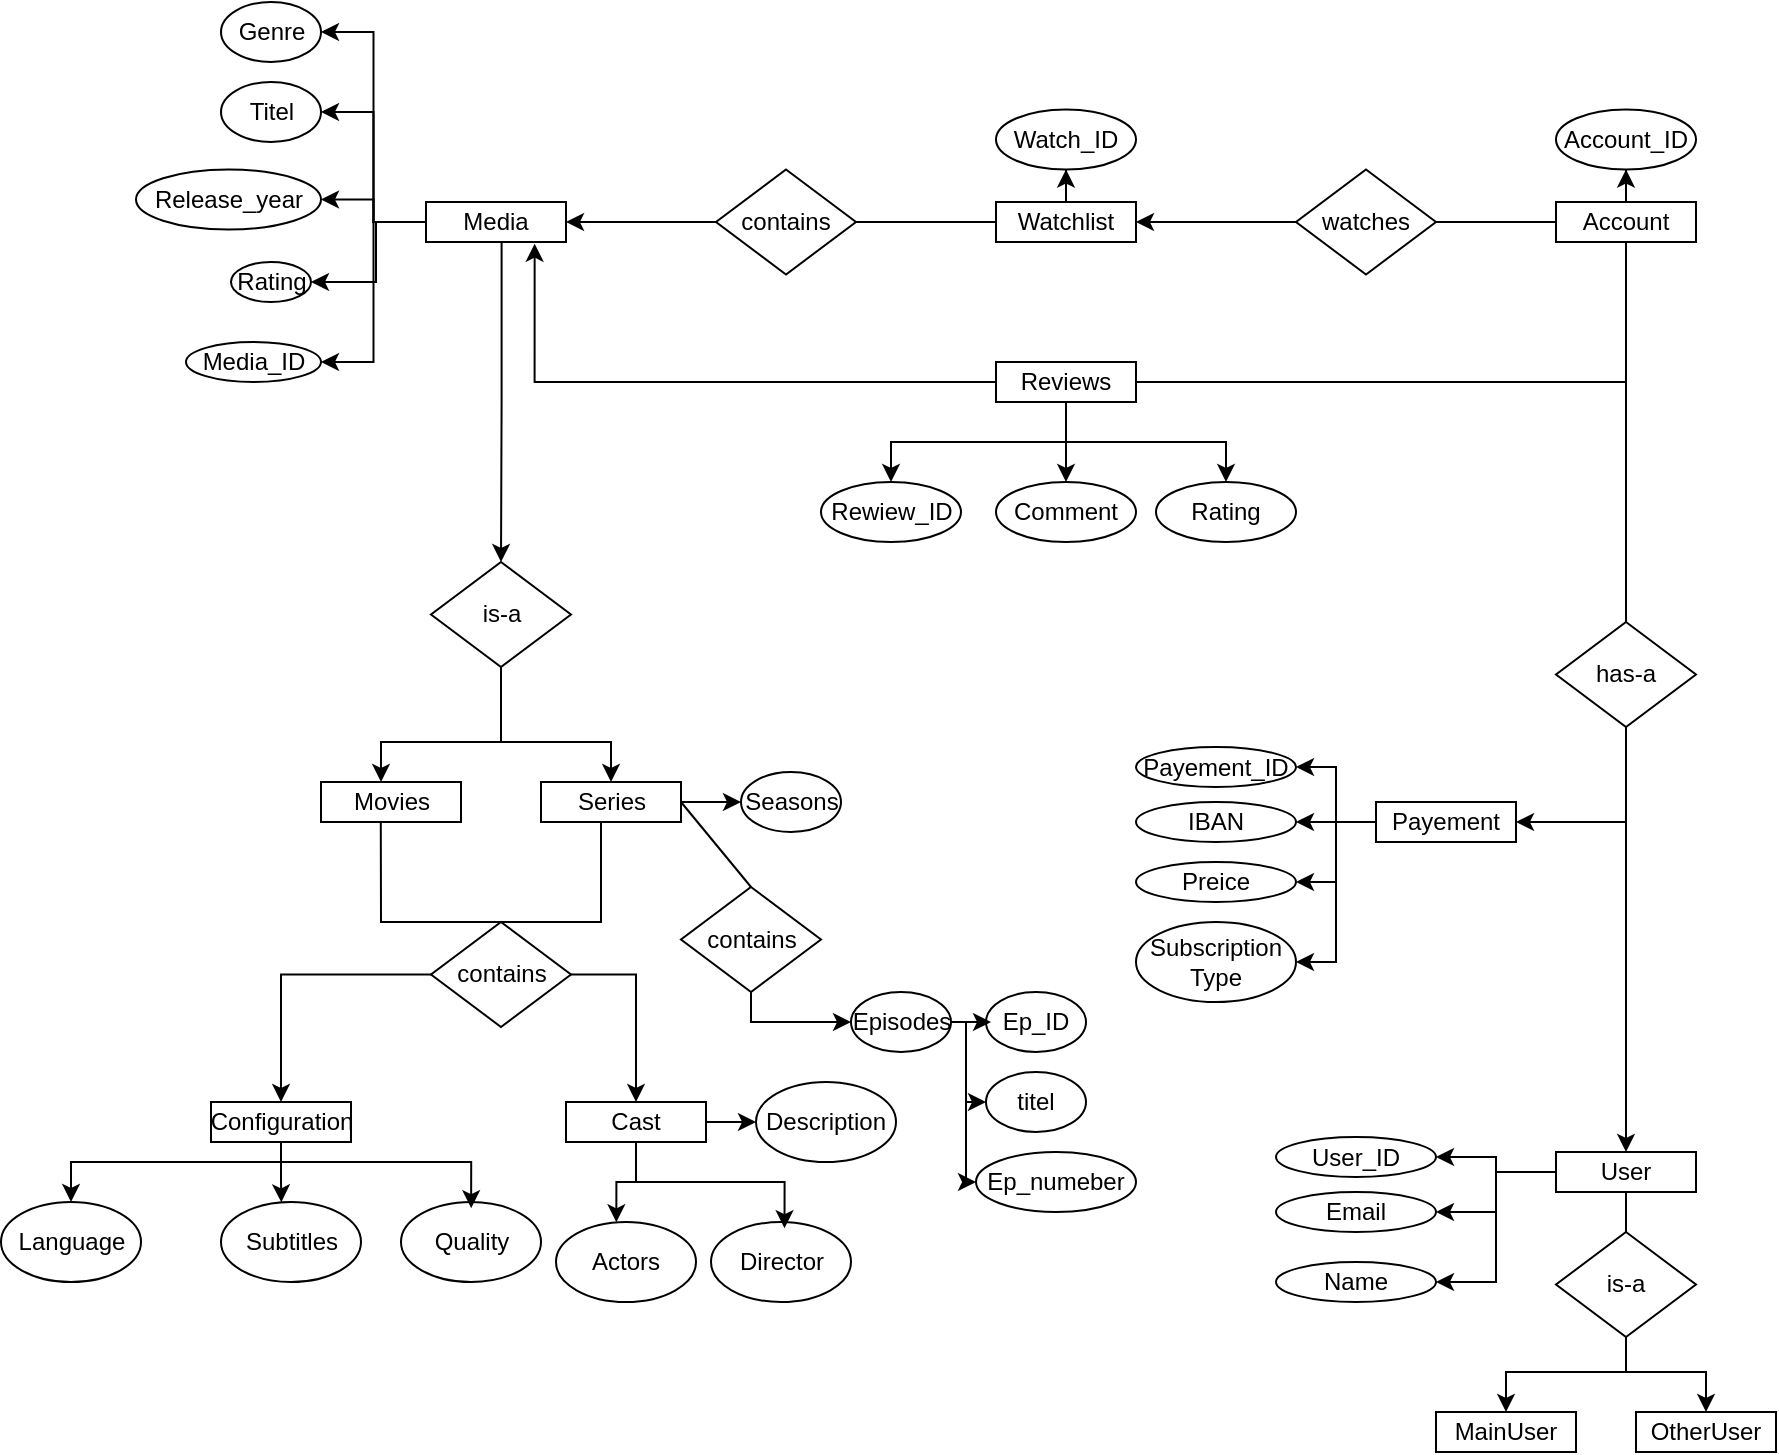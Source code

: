 <mxfile version="24.8.2">
  <diagram id="R2lEEEUBdFMjLlhIrx00" name="Page-1">
    <mxGraphModel dx="2256" dy="626" grid="1" gridSize="10" guides="1" tooltips="1" connect="1" arrows="1" fold="1" page="1" pageScale="1" pageWidth="850" pageHeight="1100" math="0" shadow="0" extFonts="Permanent Marker^https://fonts.googleapis.com/css?family=Permanent+Marker">
      <root>
        <mxCell id="0" />
        <mxCell id="1" parent="0" />
        <mxCell id="ododw7PFCaRmxLRYY1u6-10" style="edgeStyle=orthogonalEdgeStyle;rounded=0;orthogonalLoop=1;jettySize=auto;html=1;exitX=0.54;exitY=1.007;exitDx=0;exitDy=0;entryX=0.5;entryY=0;entryDx=0;entryDy=0;exitPerimeter=0;" parent="1" source="ododw7PFCaRmxLRYY1u6-1" target="ododw7PFCaRmxLRYY1u6-3" edge="1">
          <mxGeometry relative="1" as="geometry">
            <mxPoint x="199.931" y="130.069" as="targetPoint" />
            <Array as="points">
              <mxPoint x="203" y="210" />
              <mxPoint x="203" y="210" />
            </Array>
          </mxGeometry>
        </mxCell>
        <mxCell id="ododw7PFCaRmxLRYY1u6-12" style="edgeStyle=orthogonalEdgeStyle;rounded=0;orthogonalLoop=1;jettySize=auto;html=1;entryX=1;entryY=0.5;entryDx=0;entryDy=0;" parent="1" source="ododw7PFCaRmxLRYY1u6-1" target="ododw7PFCaRmxLRYY1u6-11" edge="1">
          <mxGeometry relative="1" as="geometry" />
        </mxCell>
        <mxCell id="4snv_okNcYrmUUYU0laY-4" style="edgeStyle=orthogonalEdgeStyle;rounded=0;orthogonalLoop=1;jettySize=auto;html=1;entryX=1;entryY=0.5;entryDx=0;entryDy=0;" parent="1" source="ododw7PFCaRmxLRYY1u6-1" target="4snv_okNcYrmUUYU0laY-1" edge="1">
          <mxGeometry relative="1" as="geometry" />
        </mxCell>
        <mxCell id="4snv_okNcYrmUUYU0laY-5" style="edgeStyle=orthogonalEdgeStyle;rounded=0;orthogonalLoop=1;jettySize=auto;html=1;entryX=1;entryY=0.5;entryDx=0;entryDy=0;" parent="1" source="ododw7PFCaRmxLRYY1u6-1" target="4snv_okNcYrmUUYU0laY-2" edge="1">
          <mxGeometry relative="1" as="geometry" />
        </mxCell>
        <mxCell id="4snv_okNcYrmUUYU0laY-6" style="edgeStyle=orthogonalEdgeStyle;rounded=0;orthogonalLoop=1;jettySize=auto;html=1;entryX=1;entryY=0.5;entryDx=0;entryDy=0;" parent="1" source="ododw7PFCaRmxLRYY1u6-1" target="4snv_okNcYrmUUYU0laY-3" edge="1">
          <mxGeometry relative="1" as="geometry">
            <Array as="points">
              <mxPoint x="140" y="120" />
              <mxPoint x="140" y="150" />
            </Array>
          </mxGeometry>
        </mxCell>
        <mxCell id="hUXYa30MEbC2z9Zw8lrh-1" style="edgeStyle=orthogonalEdgeStyle;rounded=0;orthogonalLoop=1;jettySize=auto;html=1;entryX=1;entryY=0.5;entryDx=0;entryDy=0;" edge="1" parent="1" source="ododw7PFCaRmxLRYY1u6-1" target="ododw7PFCaRmxLRYY1u6-14">
          <mxGeometry relative="1" as="geometry" />
        </mxCell>
        <mxCell id="ododw7PFCaRmxLRYY1u6-1" value="Media" style="rounded=0;whiteSpace=wrap;html=1;" parent="1" vertex="1">
          <mxGeometry x="165" y="110" width="70" height="20" as="geometry" />
        </mxCell>
        <mxCell id="ododw7PFCaRmxLRYY1u6-2" value="Movies" style="rounded=0;whiteSpace=wrap;html=1;" parent="1" vertex="1">
          <mxGeometry x="112.5" y="400" width="70" height="20" as="geometry" />
        </mxCell>
        <mxCell id="ododw7PFCaRmxLRYY1u6-5" style="edgeStyle=orthogonalEdgeStyle;rounded=0;orthogonalLoop=1;jettySize=auto;html=1;exitX=0.5;exitY=1;exitDx=0;exitDy=0;" parent="1" source="ododw7PFCaRmxLRYY1u6-3" target="ododw7PFCaRmxLRYY1u6-2" edge="1">
          <mxGeometry relative="1" as="geometry">
            <Array as="points">
              <mxPoint x="202.5" y="380" />
              <mxPoint x="142.5" y="380" />
            </Array>
          </mxGeometry>
        </mxCell>
        <mxCell id="ododw7PFCaRmxLRYY1u6-8" style="edgeStyle=orthogonalEdgeStyle;rounded=0;orthogonalLoop=1;jettySize=auto;html=1;entryX=0.5;entryY=0;entryDx=0;entryDy=0;" parent="1" source="ododw7PFCaRmxLRYY1u6-3" target="ododw7PFCaRmxLRYY1u6-6" edge="1">
          <mxGeometry relative="1" as="geometry">
            <Array as="points">
              <mxPoint x="202.5" y="380" />
              <mxPoint x="257.5" y="380" />
            </Array>
          </mxGeometry>
        </mxCell>
        <mxCell id="ododw7PFCaRmxLRYY1u6-3" value="is-a" style="rhombus;whiteSpace=wrap;html=1;" parent="1" vertex="1">
          <mxGeometry x="167.5" y="290" width="70" height="52.5" as="geometry" />
        </mxCell>
        <mxCell id="ododw7PFCaRmxLRYY1u6-25" style="edgeStyle=orthogonalEdgeStyle;rounded=0;orthogonalLoop=1;jettySize=auto;html=1;entryX=0;entryY=0.5;entryDx=0;entryDy=0;" parent="1" source="ododw7PFCaRmxLRYY1u6-6" target="ododw7PFCaRmxLRYY1u6-21" edge="1">
          <mxGeometry relative="1" as="geometry" />
        </mxCell>
        <mxCell id="ododw7PFCaRmxLRYY1u6-6" value="Series" style="rounded=0;whiteSpace=wrap;html=1;" parent="1" vertex="1">
          <mxGeometry x="222.5" y="400" width="70" height="20" as="geometry" />
        </mxCell>
        <mxCell id="ododw7PFCaRmxLRYY1u6-11" value="Genre" style="ellipse;whiteSpace=wrap;html=1;" parent="1" vertex="1">
          <mxGeometry x="62.5" y="10" width="50" height="30" as="geometry" />
        </mxCell>
        <mxCell id="ododw7PFCaRmxLRYY1u6-14" value="Media_ID" style="ellipse;whiteSpace=wrap;html=1;" parent="1" vertex="1">
          <mxGeometry x="45" y="180" width="67.5" height="20" as="geometry" />
        </mxCell>
        <mxCell id="ododw7PFCaRmxLRYY1u6-21" value="Seasons" style="ellipse;whiteSpace=wrap;html=1;" parent="1" vertex="1">
          <mxGeometry x="322.5" y="395" width="50" height="30" as="geometry" />
        </mxCell>
        <mxCell id="xL0sxVGsgrSIJqUNKnKU-6" style="edgeStyle=orthogonalEdgeStyle;rounded=0;orthogonalLoop=1;jettySize=auto;html=1;entryX=0;entryY=0.5;entryDx=0;entryDy=0;" parent="1" source="ododw7PFCaRmxLRYY1u6-23" target="xL0sxVGsgrSIJqUNKnKU-3" edge="1">
          <mxGeometry relative="1" as="geometry">
            <Array as="points">
              <mxPoint x="435" y="520" />
              <mxPoint x="435" y="560" />
            </Array>
          </mxGeometry>
        </mxCell>
        <mxCell id="xL0sxVGsgrSIJqUNKnKU-7" style="edgeStyle=orthogonalEdgeStyle;rounded=0;orthogonalLoop=1;jettySize=auto;html=1;entryX=0;entryY=0.5;entryDx=0;entryDy=0;" parent="1" source="ododw7PFCaRmxLRYY1u6-23" target="xL0sxVGsgrSIJqUNKnKU-4" edge="1">
          <mxGeometry relative="1" as="geometry">
            <Array as="points">
              <mxPoint x="435" y="520" />
            </Array>
          </mxGeometry>
        </mxCell>
        <mxCell id="ododw7PFCaRmxLRYY1u6-23" value="Episodes" style="ellipse;whiteSpace=wrap;html=1;" parent="1" vertex="1">
          <mxGeometry x="377.5" y="505" width="50" height="30" as="geometry" />
        </mxCell>
        <mxCell id="ododw7PFCaRmxLRYY1u6-37" style="edgeStyle=orthogonalEdgeStyle;rounded=0;orthogonalLoop=1;jettySize=auto;html=1;entryX=0.5;entryY=0;entryDx=0;entryDy=0;" parent="1" source="ododw7PFCaRmxLRYY1u6-27" target="ododw7PFCaRmxLRYY1u6-34" edge="1">
          <mxGeometry relative="1" as="geometry">
            <Array as="points">
              <mxPoint x="92.5" y="590" />
              <mxPoint x="-12.5" y="590" />
            </Array>
          </mxGeometry>
        </mxCell>
        <mxCell id="ododw7PFCaRmxLRYY1u6-27" value="Configuration" style="rounded=0;whiteSpace=wrap;html=1;" parent="1" vertex="1">
          <mxGeometry x="57.5" y="560" width="70" height="20" as="geometry" />
        </mxCell>
        <mxCell id="ododw7PFCaRmxLRYY1u6-33" style="edgeStyle=orthogonalEdgeStyle;rounded=0;orthogonalLoop=1;jettySize=auto;html=1;entryX=0.5;entryY=0;entryDx=0;entryDy=0;" parent="1" source="ododw7PFCaRmxLRYY1u6-28" target="ododw7PFCaRmxLRYY1u6-27" edge="1">
          <mxGeometry relative="1" as="geometry" />
        </mxCell>
        <mxCell id="ododw7PFCaRmxLRYY1u6-28" value="contains" style="rhombus;whiteSpace=wrap;html=1;" parent="1" vertex="1">
          <mxGeometry x="167.5" y="470" width="70" height="52.5" as="geometry" />
        </mxCell>
        <mxCell id="ododw7PFCaRmxLRYY1u6-31" value="" style="endArrow=none;html=1;rounded=0;entryX=0.427;entryY=1.006;entryDx=0;entryDy=0;entryPerimeter=0;exitX=0.5;exitY=0;exitDx=0;exitDy=0;" parent="1" source="ododw7PFCaRmxLRYY1u6-28" target="ododw7PFCaRmxLRYY1u6-2" edge="1">
          <mxGeometry width="50" height="50" relative="1" as="geometry">
            <mxPoint x="222.5" y="520" as="sourcePoint" />
            <mxPoint x="252.5" y="470" as="targetPoint" />
            <Array as="points">
              <mxPoint x="142.5" y="470" />
            </Array>
          </mxGeometry>
        </mxCell>
        <mxCell id="ododw7PFCaRmxLRYY1u6-32" value="" style="endArrow=none;html=1;rounded=0;" parent="1" edge="1">
          <mxGeometry width="50" height="50" relative="1" as="geometry">
            <mxPoint x="202.5" y="470" as="sourcePoint" />
            <mxPoint x="252.5" y="420" as="targetPoint" />
            <Array as="points">
              <mxPoint x="252.5" y="470" />
            </Array>
          </mxGeometry>
        </mxCell>
        <mxCell id="ododw7PFCaRmxLRYY1u6-34" value="Language" style="ellipse;whiteSpace=wrap;html=1;" parent="1" vertex="1">
          <mxGeometry x="-47.5" y="610" width="70" height="40" as="geometry" />
        </mxCell>
        <mxCell id="ododw7PFCaRmxLRYY1u6-35" value="Subtitles&lt;span style=&quot;color: rgba(0, 0, 0, 0); font-family: monospace; font-size: 0px; text-align: start; text-wrap: nowrap;&quot;&gt;%3CmxGraphModel%3E%3Croot%3E%3CmxCell%20id%3D%220%22%2F%3E%3CmxCell%20id%3D%221%22%20parent%3D%220%22%2F%3E%3CmxCell%20id%3D%222%22%20value%3D%22Language%22%20style%3D%22ellipse%3BwhiteSpace%3Dwrap%3Bhtml%3D1%3B%22%20vertex%3D%221%22%20parent%3D%221%22%3E%3CmxGeometry%20x%3D%2260%22%20y%3D%22480%22%20width%3D%2270%22%20height%3D%2240%22%20as%3D%22geometry%22%2F%3E%3C%2FmxCell%3E%3C%2Froot%3E%3C%2FmxGraphModel%3E&lt;/span&gt;" style="ellipse;whiteSpace=wrap;html=1;" parent="1" vertex="1">
          <mxGeometry x="62.5" y="610" width="70" height="40" as="geometry" />
        </mxCell>
        <mxCell id="ododw7PFCaRmxLRYY1u6-36" value="Quality" style="ellipse;whiteSpace=wrap;html=1;" parent="1" vertex="1">
          <mxGeometry x="152.5" y="610" width="70" height="40" as="geometry" />
        </mxCell>
        <mxCell id="ododw7PFCaRmxLRYY1u6-38" style="edgeStyle=orthogonalEdgeStyle;rounded=0;orthogonalLoop=1;jettySize=auto;html=1;entryX=0.431;entryY=0.004;entryDx=0;entryDy=0;entryPerimeter=0;" parent="1" source="ododw7PFCaRmxLRYY1u6-27" target="ododw7PFCaRmxLRYY1u6-35" edge="1">
          <mxGeometry relative="1" as="geometry">
            <Array as="points" />
          </mxGeometry>
        </mxCell>
        <mxCell id="ododw7PFCaRmxLRYY1u6-39" style="edgeStyle=orthogonalEdgeStyle;rounded=0;orthogonalLoop=1;jettySize=auto;html=1;entryX=0.501;entryY=0.077;entryDx=0;entryDy=0;entryPerimeter=0;" parent="1" source="ododw7PFCaRmxLRYY1u6-27" target="ododw7PFCaRmxLRYY1u6-36" edge="1">
          <mxGeometry relative="1" as="geometry">
            <Array as="points">
              <mxPoint x="92.5" y="590" />
              <mxPoint x="187.5" y="590" />
            </Array>
          </mxGeometry>
        </mxCell>
        <mxCell id="ododw7PFCaRmxLRYY1u6-79" style="edgeStyle=orthogonalEdgeStyle;rounded=0;orthogonalLoop=1;jettySize=auto;html=1;entryX=0.5;entryY=1;entryDx=0;entryDy=0;" parent="1" source="ododw7PFCaRmxLRYY1u6-40" target="ododw7PFCaRmxLRYY1u6-77" edge="1">
          <mxGeometry relative="1" as="geometry" />
        </mxCell>
        <mxCell id="ododw7PFCaRmxLRYY1u6-40" value="Watchlist" style="rounded=0;whiteSpace=wrap;html=1;" parent="1" vertex="1">
          <mxGeometry x="450" y="110" width="70" height="20" as="geometry" />
        </mxCell>
        <mxCell id="ododw7PFCaRmxLRYY1u6-43" style="edgeStyle=orthogonalEdgeStyle;rounded=0;orthogonalLoop=1;jettySize=auto;html=1;entryX=1;entryY=0.5;entryDx=0;entryDy=0;" parent="1" source="ododw7PFCaRmxLRYY1u6-41" target="ododw7PFCaRmxLRYY1u6-1" edge="1">
          <mxGeometry relative="1" as="geometry" />
        </mxCell>
        <mxCell id="ododw7PFCaRmxLRYY1u6-41" value="contains" style="rhombus;whiteSpace=wrap;html=1;" parent="1" vertex="1">
          <mxGeometry x="310" y="93.75" width="70" height="52.5" as="geometry" />
        </mxCell>
        <mxCell id="ododw7PFCaRmxLRYY1u6-42" value="" style="endArrow=none;html=1;rounded=0;entryX=0;entryY=0.5;entryDx=0;entryDy=0;exitX=1;exitY=0.5;exitDx=0;exitDy=0;" parent="1" source="ododw7PFCaRmxLRYY1u6-41" target="ododw7PFCaRmxLRYY1u6-40" edge="1">
          <mxGeometry width="50" height="50" relative="1" as="geometry">
            <mxPoint x="390" y="210" as="sourcePoint" />
            <mxPoint x="440" y="160" as="targetPoint" />
          </mxGeometry>
        </mxCell>
        <mxCell id="ododw7PFCaRmxLRYY1u6-69" style="edgeStyle=orthogonalEdgeStyle;rounded=0;orthogonalLoop=1;jettySize=auto;html=1;entryX=1;entryY=0.5;entryDx=0;entryDy=0;" parent="1" source="ododw7PFCaRmxLRYY1u6-45" target="ododw7PFCaRmxLRYY1u6-40" edge="1">
          <mxGeometry relative="1" as="geometry" />
        </mxCell>
        <mxCell id="ododw7PFCaRmxLRYY1u6-45" value="watches" style="rhombus;whiteSpace=wrap;html=1;" parent="1" vertex="1">
          <mxGeometry x="600" y="93.75" width="70" height="52.5" as="geometry" />
        </mxCell>
        <mxCell id="ododw7PFCaRmxLRYY1u6-81" style="edgeStyle=orthogonalEdgeStyle;rounded=0;orthogonalLoop=1;jettySize=auto;html=1;entryX=0.5;entryY=1;entryDx=0;entryDy=0;" parent="1" source="ododw7PFCaRmxLRYY1u6-46" target="ododw7PFCaRmxLRYY1u6-80" edge="1">
          <mxGeometry relative="1" as="geometry" />
        </mxCell>
        <mxCell id="ododw7PFCaRmxLRYY1u6-46" value="Account" style="rounded=0;whiteSpace=wrap;html=1;" parent="1" vertex="1">
          <mxGeometry x="730" y="110" width="70" height="20" as="geometry" />
        </mxCell>
        <mxCell id="ododw7PFCaRmxLRYY1u6-53" style="edgeStyle=orthogonalEdgeStyle;rounded=0;orthogonalLoop=1;jettySize=auto;html=1;entryX=1;entryY=0.5;entryDx=0;entryDy=0;" parent="1" source="ododw7PFCaRmxLRYY1u6-47" target="ododw7PFCaRmxLRYY1u6-48" edge="1">
          <mxGeometry relative="1" as="geometry">
            <Array as="points">
              <mxPoint x="765" y="420" />
            </Array>
          </mxGeometry>
        </mxCell>
        <mxCell id="ododw7PFCaRmxLRYY1u6-59" style="edgeStyle=orthogonalEdgeStyle;rounded=0;orthogonalLoop=1;jettySize=auto;html=1;entryX=0.5;entryY=0;entryDx=0;entryDy=0;" parent="1" source="ododw7PFCaRmxLRYY1u6-47" target="ododw7PFCaRmxLRYY1u6-58" edge="1">
          <mxGeometry relative="1" as="geometry" />
        </mxCell>
        <mxCell id="ododw7PFCaRmxLRYY1u6-47" value="has-a" style="rhombus;whiteSpace=wrap;html=1;" parent="1" vertex="1">
          <mxGeometry x="730" y="320" width="70" height="52.5" as="geometry" />
        </mxCell>
        <mxCell id="ododw7PFCaRmxLRYY1u6-54" style="edgeStyle=orthogonalEdgeStyle;rounded=0;orthogonalLoop=1;jettySize=auto;html=1;entryX=1;entryY=0.5;entryDx=0;entryDy=0;" parent="1" source="ododw7PFCaRmxLRYY1u6-48" target="ododw7PFCaRmxLRYY1u6-50" edge="1">
          <mxGeometry relative="1" as="geometry" />
        </mxCell>
        <mxCell id="ododw7PFCaRmxLRYY1u6-56" style="edgeStyle=orthogonalEdgeStyle;rounded=0;orthogonalLoop=1;jettySize=auto;html=1;entryX=1;entryY=0.5;entryDx=0;entryDy=0;" parent="1" source="ododw7PFCaRmxLRYY1u6-48" target="ododw7PFCaRmxLRYY1u6-52" edge="1">
          <mxGeometry relative="1" as="geometry" />
        </mxCell>
        <mxCell id="ododw7PFCaRmxLRYY1u6-76" style="edgeStyle=orthogonalEdgeStyle;rounded=0;orthogonalLoop=1;jettySize=auto;html=1;entryX=1;entryY=0.5;entryDx=0;entryDy=0;" parent="1" source="ododw7PFCaRmxLRYY1u6-48" target="ododw7PFCaRmxLRYY1u6-73" edge="1">
          <mxGeometry relative="1" as="geometry" />
        </mxCell>
        <mxCell id="ododw7PFCaRmxLRYY1u6-48" value="Payement" style="rounded=0;whiteSpace=wrap;html=1;" parent="1" vertex="1">
          <mxGeometry x="640" y="410" width="70" height="20" as="geometry" />
        </mxCell>
        <mxCell id="ododw7PFCaRmxLRYY1u6-50" value="Payement_ID" style="ellipse;whiteSpace=wrap;html=1;" parent="1" vertex="1">
          <mxGeometry x="520" y="382.5" width="80" height="20" as="geometry" />
        </mxCell>
        <mxCell id="ododw7PFCaRmxLRYY1u6-51" value="IBAN" style="ellipse;whiteSpace=wrap;html=1;" parent="1" vertex="1">
          <mxGeometry x="520" y="410" width="80" height="20" as="geometry" />
        </mxCell>
        <mxCell id="ododw7PFCaRmxLRYY1u6-52" value="Preice" style="ellipse;whiteSpace=wrap;html=1;" parent="1" vertex="1">
          <mxGeometry x="520" y="440" width="80" height="20" as="geometry" />
        </mxCell>
        <mxCell id="ododw7PFCaRmxLRYY1u6-55" style="edgeStyle=orthogonalEdgeStyle;rounded=0;orthogonalLoop=1;jettySize=auto;html=1;entryX=1;entryY=0.5;entryDx=0;entryDy=0;" parent="1" source="ododw7PFCaRmxLRYY1u6-48" target="ododw7PFCaRmxLRYY1u6-51" edge="1">
          <mxGeometry relative="1" as="geometry">
            <Array as="points">
              <mxPoint x="610" y="420" />
              <mxPoint x="610" y="420" />
            </Array>
          </mxGeometry>
        </mxCell>
        <mxCell id="ododw7PFCaRmxLRYY1u6-74" style="edgeStyle=orthogonalEdgeStyle;rounded=0;orthogonalLoop=1;jettySize=auto;html=1;entryX=1;entryY=0.5;entryDx=0;entryDy=0;" parent="1" source="ododw7PFCaRmxLRYY1u6-58" target="ododw7PFCaRmxLRYY1u6-71" edge="1">
          <mxGeometry relative="1" as="geometry" />
        </mxCell>
        <mxCell id="ododw7PFCaRmxLRYY1u6-75" style="edgeStyle=orthogonalEdgeStyle;rounded=0;orthogonalLoop=1;jettySize=auto;html=1;entryX=1;entryY=0.5;entryDx=0;entryDy=0;" parent="1" source="ododw7PFCaRmxLRYY1u6-58" target="ododw7PFCaRmxLRYY1u6-72" edge="1">
          <mxGeometry relative="1" as="geometry" />
        </mxCell>
        <mxCell id="4snv_okNcYrmUUYU0laY-9" style="edgeStyle=orthogonalEdgeStyle;rounded=0;orthogonalLoop=1;jettySize=auto;html=1;entryX=1;entryY=0.5;entryDx=0;entryDy=0;" parent="1" source="ododw7PFCaRmxLRYY1u6-58" target="4snv_okNcYrmUUYU0laY-8" edge="1">
          <mxGeometry relative="1" as="geometry" />
        </mxCell>
        <mxCell id="ododw7PFCaRmxLRYY1u6-58" value="User" style="rounded=0;whiteSpace=wrap;html=1;" parent="1" vertex="1">
          <mxGeometry x="730" y="585" width="70" height="20" as="geometry" />
        </mxCell>
        <mxCell id="ododw7PFCaRmxLRYY1u6-66" style="edgeStyle=orthogonalEdgeStyle;rounded=0;orthogonalLoop=1;jettySize=auto;html=1;entryX=0.5;entryY=0;entryDx=0;entryDy=0;" parent="1" source="ododw7PFCaRmxLRYY1u6-60" target="ododw7PFCaRmxLRYY1u6-62" edge="1">
          <mxGeometry relative="1" as="geometry">
            <Array as="points">
              <mxPoint x="765" y="695" />
              <mxPoint x="705" y="695" />
            </Array>
          </mxGeometry>
        </mxCell>
        <mxCell id="ododw7PFCaRmxLRYY1u6-67" style="edgeStyle=orthogonalEdgeStyle;rounded=0;orthogonalLoop=1;jettySize=auto;html=1;entryX=0.5;entryY=0;entryDx=0;entryDy=0;" parent="1" source="ododw7PFCaRmxLRYY1u6-60" target="ododw7PFCaRmxLRYY1u6-63" edge="1">
          <mxGeometry relative="1" as="geometry">
            <Array as="points">
              <mxPoint x="765" y="695" />
              <mxPoint x="805" y="695" />
            </Array>
          </mxGeometry>
        </mxCell>
        <mxCell id="ododw7PFCaRmxLRYY1u6-60" value="is-a" style="rhombus;whiteSpace=wrap;html=1;" parent="1" vertex="1">
          <mxGeometry x="730" y="625" width="70" height="52.5" as="geometry" />
        </mxCell>
        <mxCell id="ododw7PFCaRmxLRYY1u6-62" value="MainUser" style="rounded=0;whiteSpace=wrap;html=1;" parent="1" vertex="1">
          <mxGeometry x="670" y="715" width="70" height="20" as="geometry" />
        </mxCell>
        <mxCell id="ododw7PFCaRmxLRYY1u6-63" value="OtherUser" style="rounded=0;whiteSpace=wrap;html=1;" parent="1" vertex="1">
          <mxGeometry x="770" y="715" width="70" height="20" as="geometry" />
        </mxCell>
        <mxCell id="ododw7PFCaRmxLRYY1u6-65" value="" style="endArrow=none;html=1;rounded=0;entryX=0.5;entryY=1;entryDx=0;entryDy=0;exitX=0.5;exitY=0;exitDx=0;exitDy=0;" parent="1" source="ododw7PFCaRmxLRYY1u6-60" target="ododw7PFCaRmxLRYY1u6-58" edge="1">
          <mxGeometry width="50" height="50" relative="1" as="geometry">
            <mxPoint x="740" y="635" as="sourcePoint" />
            <mxPoint x="790" y="585" as="targetPoint" />
          </mxGeometry>
        </mxCell>
        <mxCell id="ododw7PFCaRmxLRYY1u6-68" value="" style="endArrow=none;html=1;rounded=0;entryX=0;entryY=0.5;entryDx=0;entryDy=0;exitX=1;exitY=0.5;exitDx=0;exitDy=0;" parent="1" source="ododw7PFCaRmxLRYY1u6-45" target="ododw7PFCaRmxLRYY1u6-46" edge="1">
          <mxGeometry width="50" height="50" relative="1" as="geometry">
            <mxPoint x="680" y="170" as="sourcePoint" />
            <mxPoint x="730" y="120" as="targetPoint" />
          </mxGeometry>
        </mxCell>
        <mxCell id="ododw7PFCaRmxLRYY1u6-70" value="" style="endArrow=none;html=1;rounded=0;entryX=0.5;entryY=1;entryDx=0;entryDy=0;exitX=0.5;exitY=0;exitDx=0;exitDy=0;" parent="1" source="ododw7PFCaRmxLRYY1u6-47" target="ododw7PFCaRmxLRYY1u6-46" edge="1">
          <mxGeometry width="50" height="50" relative="1" as="geometry">
            <mxPoint x="670" y="196.25" as="sourcePoint" />
            <mxPoint x="720" y="146.25" as="targetPoint" />
          </mxGeometry>
        </mxCell>
        <mxCell id="ododw7PFCaRmxLRYY1u6-71" value="User_ID" style="ellipse;whiteSpace=wrap;html=1;" parent="1" vertex="1">
          <mxGeometry x="590" y="577.5" width="80" height="20" as="geometry" />
        </mxCell>
        <mxCell id="ododw7PFCaRmxLRYY1u6-72" value="Email" style="ellipse;whiteSpace=wrap;html=1;" parent="1" vertex="1">
          <mxGeometry x="590" y="605" width="80" height="20" as="geometry" />
        </mxCell>
        <mxCell id="ododw7PFCaRmxLRYY1u6-73" value="Subscription&lt;div&gt;Type&lt;/div&gt;" style="ellipse;whiteSpace=wrap;html=1;" parent="1" vertex="1">
          <mxGeometry x="520" y="470" width="80" height="40" as="geometry" />
        </mxCell>
        <mxCell id="ododw7PFCaRmxLRYY1u6-77" value="Watch_ID" style="ellipse;whiteSpace=wrap;html=1;" parent="1" vertex="1">
          <mxGeometry x="450" y="63.75" width="70" height="30" as="geometry" />
        </mxCell>
        <mxCell id="ododw7PFCaRmxLRYY1u6-80" value="Account_ID" style="ellipse;whiteSpace=wrap;html=1;" parent="1" vertex="1">
          <mxGeometry x="730" y="63.75" width="70" height="30" as="geometry" />
        </mxCell>
        <mxCell id="ododw7PFCaRmxLRYY1u6-84" style="edgeStyle=orthogonalEdgeStyle;rounded=0;orthogonalLoop=1;jettySize=auto;html=1;entryX=0.776;entryY=1.042;entryDx=0;entryDy=0;entryPerimeter=0;" parent="1" source="ododw7PFCaRmxLRYY1u6-82" target="ododw7PFCaRmxLRYY1u6-1" edge="1">
          <mxGeometry relative="1" as="geometry" />
        </mxCell>
        <mxCell id="ododw7PFCaRmxLRYY1u6-88" style="edgeStyle=orthogonalEdgeStyle;rounded=0;orthogonalLoop=1;jettySize=auto;html=1;entryX=0.5;entryY=0;entryDx=0;entryDy=0;" parent="1" source="ododw7PFCaRmxLRYY1u6-82" target="ododw7PFCaRmxLRYY1u6-86" edge="1">
          <mxGeometry relative="1" as="geometry">
            <Array as="points">
              <mxPoint x="485" y="230" />
              <mxPoint x="398" y="230" />
            </Array>
          </mxGeometry>
        </mxCell>
        <mxCell id="ododw7PFCaRmxLRYY1u6-89" style="edgeStyle=orthogonalEdgeStyle;rounded=0;orthogonalLoop=1;jettySize=auto;html=1;entryX=0.5;entryY=0;entryDx=0;entryDy=0;" parent="1" source="ododw7PFCaRmxLRYY1u6-82" target="ododw7PFCaRmxLRYY1u6-85" edge="1">
          <mxGeometry relative="1" as="geometry" />
        </mxCell>
        <mxCell id="ododw7PFCaRmxLRYY1u6-82" value="Reviews" style="rounded=0;whiteSpace=wrap;html=1;" parent="1" vertex="1">
          <mxGeometry x="450" y="190" width="70" height="20" as="geometry" />
        </mxCell>
        <mxCell id="ododw7PFCaRmxLRYY1u6-83" value="" style="endArrow=none;html=1;rounded=0;exitX=1;exitY=0.5;exitDx=0;exitDy=0;entryX=0.5;entryY=1;entryDx=0;entryDy=0;" parent="1" source="ododw7PFCaRmxLRYY1u6-82" target="ododw7PFCaRmxLRYY1u6-46" edge="1">
          <mxGeometry width="50" height="50" relative="1" as="geometry">
            <mxPoint x="650" y="250" as="sourcePoint" />
            <mxPoint x="760" y="200" as="targetPoint" />
            <Array as="points">
              <mxPoint x="765" y="200" />
            </Array>
          </mxGeometry>
        </mxCell>
        <mxCell id="ododw7PFCaRmxLRYY1u6-85" value="Comment" style="ellipse;whiteSpace=wrap;html=1;" parent="1" vertex="1">
          <mxGeometry x="450" y="250" width="70" height="30" as="geometry" />
        </mxCell>
        <mxCell id="ododw7PFCaRmxLRYY1u6-86" value="Rewiew_ID" style="ellipse;whiteSpace=wrap;html=1;" parent="1" vertex="1">
          <mxGeometry x="362.5" y="250" width="70" height="30" as="geometry" />
        </mxCell>
        <mxCell id="ododw7PFCaRmxLRYY1u6-87" value="Rating" style="ellipse;whiteSpace=wrap;html=1;" parent="1" vertex="1">
          <mxGeometry x="530" y="250" width="70" height="30" as="geometry" />
        </mxCell>
        <mxCell id="ododw7PFCaRmxLRYY1u6-90" style="edgeStyle=orthogonalEdgeStyle;rounded=0;orthogonalLoop=1;jettySize=auto;html=1;entryX=0.5;entryY=0;entryDx=0;entryDy=0;" parent="1" source="ododw7PFCaRmxLRYY1u6-82" target="ododw7PFCaRmxLRYY1u6-87" edge="1">
          <mxGeometry relative="1" as="geometry">
            <Array as="points">
              <mxPoint x="485" y="230" />
              <mxPoint x="565" y="230" />
            </Array>
          </mxGeometry>
        </mxCell>
        <mxCell id="4snv_okNcYrmUUYU0laY-1" value="Titel" style="ellipse;whiteSpace=wrap;html=1;" parent="1" vertex="1">
          <mxGeometry x="62.5" y="50" width="50" height="30" as="geometry" />
        </mxCell>
        <mxCell id="4snv_okNcYrmUUYU0laY-2" value="Release_year" style="ellipse;whiteSpace=wrap;html=1;" parent="1" vertex="1">
          <mxGeometry x="20" y="93.75" width="92.5" height="30" as="geometry" />
        </mxCell>
        <mxCell id="4snv_okNcYrmUUYU0laY-3" value="Rating" style="ellipse;whiteSpace=wrap;html=1;" parent="1" vertex="1">
          <mxGeometry x="67.5" y="140" width="40" height="20" as="geometry" />
        </mxCell>
        <mxCell id="4snv_okNcYrmUUYU0laY-8" value="Name" style="ellipse;whiteSpace=wrap;html=1;" parent="1" vertex="1">
          <mxGeometry x="590" y="640" width="80" height="20" as="geometry" />
        </mxCell>
        <mxCell id="xL0sxVGsgrSIJqUNKnKU-1" value="Ep_ID" style="ellipse;whiteSpace=wrap;html=1;" parent="1" vertex="1">
          <mxGeometry x="445" y="505" width="50" height="30" as="geometry" />
        </mxCell>
        <mxCell id="xL0sxVGsgrSIJqUNKnKU-3" value="titel" style="ellipse;whiteSpace=wrap;html=1;" parent="1" vertex="1">
          <mxGeometry x="445" y="545" width="50" height="30" as="geometry" />
        </mxCell>
        <mxCell id="xL0sxVGsgrSIJqUNKnKU-4" value="Ep_numeber" style="ellipse;whiteSpace=wrap;html=1;" parent="1" vertex="1">
          <mxGeometry x="440" y="585" width="80" height="30" as="geometry" />
        </mxCell>
        <mxCell id="xL0sxVGsgrSIJqUNKnKU-5" style="edgeStyle=orthogonalEdgeStyle;rounded=0;orthogonalLoop=1;jettySize=auto;html=1;entryX=0.04;entryY=0.515;entryDx=0;entryDy=0;entryPerimeter=0;" parent="1" source="ododw7PFCaRmxLRYY1u6-23" target="xL0sxVGsgrSIJqUNKnKU-1" edge="1">
          <mxGeometry relative="1" as="geometry" />
        </mxCell>
        <mxCell id="xL0sxVGsgrSIJqUNKnKU-10" style="edgeStyle=orthogonalEdgeStyle;rounded=0;orthogonalLoop=1;jettySize=auto;html=1;entryX=0;entryY=0.5;entryDx=0;entryDy=0;" parent="1" source="xL0sxVGsgrSIJqUNKnKU-8" target="ododw7PFCaRmxLRYY1u6-23" edge="1">
          <mxGeometry relative="1" as="geometry">
            <Array as="points">
              <mxPoint x="328" y="520" />
            </Array>
          </mxGeometry>
        </mxCell>
        <mxCell id="xL0sxVGsgrSIJqUNKnKU-8" value="contains" style="rhombus;whiteSpace=wrap;html=1;" parent="1" vertex="1">
          <mxGeometry x="292.5" y="452.5" width="70" height="52.5" as="geometry" />
        </mxCell>
        <mxCell id="xL0sxVGsgrSIJqUNKnKU-11" value="" style="endArrow=none;html=1;rounded=0;entryX=1;entryY=0.5;entryDx=0;entryDy=0;exitX=0.5;exitY=0;exitDx=0;exitDy=0;" parent="1" source="xL0sxVGsgrSIJqUNKnKU-8" target="ododw7PFCaRmxLRYY1u6-6" edge="1">
          <mxGeometry width="50" height="50" relative="1" as="geometry">
            <mxPoint x="260" y="480" as="sourcePoint" />
            <mxPoint x="310" y="430" as="targetPoint" />
          </mxGeometry>
        </mxCell>
        <mxCell id="xL0sxVGsgrSIJqUNKnKU-23" style="edgeStyle=orthogonalEdgeStyle;rounded=0;orthogonalLoop=1;jettySize=auto;html=1;entryX=0;entryY=0.5;entryDx=0;entryDy=0;" parent="1" source="xL0sxVGsgrSIJqUNKnKU-14" target="xL0sxVGsgrSIJqUNKnKU-22" edge="1">
          <mxGeometry relative="1" as="geometry" />
        </mxCell>
        <mxCell id="xL0sxVGsgrSIJqUNKnKU-14" value="Cast" style="rounded=0;whiteSpace=wrap;html=1;" parent="1" vertex="1">
          <mxGeometry x="235" y="560" width="70" height="20" as="geometry" />
        </mxCell>
        <mxCell id="xL0sxVGsgrSIJqUNKnKU-16" value="Actors" style="ellipse;whiteSpace=wrap;html=1;" parent="1" vertex="1">
          <mxGeometry x="230" y="620" width="70" height="40" as="geometry" />
        </mxCell>
        <mxCell id="xL0sxVGsgrSIJqUNKnKU-17" value="Director" style="ellipse;whiteSpace=wrap;html=1;" parent="1" vertex="1">
          <mxGeometry x="307.5" y="620" width="70" height="40" as="geometry" />
        </mxCell>
        <mxCell id="xL0sxVGsgrSIJqUNKnKU-18" style="edgeStyle=orthogonalEdgeStyle;rounded=0;orthogonalLoop=1;jettySize=auto;html=1;entryX=0.431;entryY=0.004;entryDx=0;entryDy=0;entryPerimeter=0;" parent="1" source="xL0sxVGsgrSIJqUNKnKU-14" target="xL0sxVGsgrSIJqUNKnKU-16" edge="1">
          <mxGeometry relative="1" as="geometry">
            <Array as="points" />
          </mxGeometry>
        </mxCell>
        <mxCell id="xL0sxVGsgrSIJqUNKnKU-20" style="edgeStyle=orthogonalEdgeStyle;rounded=0;orthogonalLoop=1;jettySize=auto;html=1;entryX=0.525;entryY=0.078;entryDx=0;entryDy=0;entryPerimeter=0;exitX=0.5;exitY=1;exitDx=0;exitDy=0;" parent="1" source="xL0sxVGsgrSIJqUNKnKU-14" target="xL0sxVGsgrSIJqUNKnKU-17" edge="1">
          <mxGeometry relative="1" as="geometry">
            <Array as="points" />
            <mxPoint x="312.5" y="595" as="sourcePoint" />
            <mxPoint x="302.5" y="635" as="targetPoint" />
          </mxGeometry>
        </mxCell>
        <mxCell id="xL0sxVGsgrSIJqUNKnKU-21" style="edgeStyle=orthogonalEdgeStyle;rounded=0;orthogonalLoop=1;jettySize=auto;html=1;entryX=0.5;entryY=0;entryDx=0;entryDy=0;exitX=1;exitY=0.5;exitDx=0;exitDy=0;" parent="1" source="ododw7PFCaRmxLRYY1u6-28" target="xL0sxVGsgrSIJqUNKnKU-14" edge="1">
          <mxGeometry relative="1" as="geometry">
            <mxPoint x="178" y="506" as="sourcePoint" />
            <mxPoint x="103" y="570" as="targetPoint" />
          </mxGeometry>
        </mxCell>
        <mxCell id="xL0sxVGsgrSIJqUNKnKU-22" value="Description" style="ellipse;whiteSpace=wrap;html=1;" parent="1" vertex="1">
          <mxGeometry x="330" y="550" width="70" height="40" as="geometry" />
        </mxCell>
      </root>
    </mxGraphModel>
  </diagram>
</mxfile>
